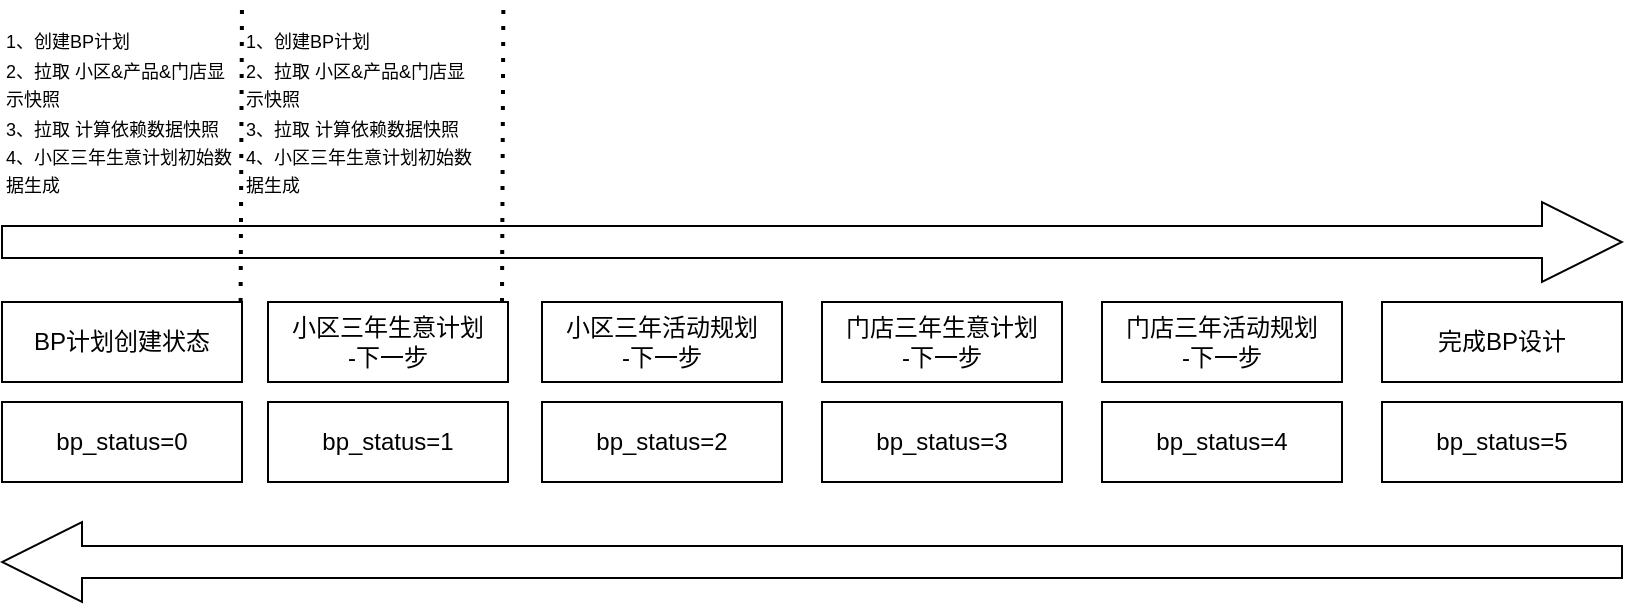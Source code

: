 <mxfile version="24.3.1" type="github">
  <diagram name="第 1 页" id="wog4beCFyBF4nyXjzFM2">
    <mxGraphModel dx="855" dy="512" grid="1" gridSize="10" guides="1" tooltips="1" connect="1" arrows="1" fold="1" page="1" pageScale="1" pageWidth="827" pageHeight="1169" math="0" shadow="0">
      <root>
        <mxCell id="0" />
        <mxCell id="1" parent="0" />
        <mxCell id="o8o4rn5y3WL7oII3MpXX-2" value="BP计划创建状态" style="rounded=0;whiteSpace=wrap;html=1;" vertex="1" parent="1">
          <mxGeometry x="220" y="570" width="120" height="40" as="geometry" />
        </mxCell>
        <mxCell id="o8o4rn5y3WL7oII3MpXX-3" value="" style="html=1;shadow=0;dashed=0;align=center;verticalAlign=middle;shape=mxgraph.arrows2.arrow;dy=0.6;dx=40;notch=0;" vertex="1" parent="1">
          <mxGeometry x="220" y="520" width="810" height="40" as="geometry" />
        </mxCell>
        <mxCell id="o8o4rn5y3WL7oII3MpXX-6" value="小区三年生意计划&lt;br&gt;-下一步" style="rounded=0;whiteSpace=wrap;html=1;" vertex="1" parent="1">
          <mxGeometry x="353" y="570" width="120" height="40" as="geometry" />
        </mxCell>
        <mxCell id="o8o4rn5y3WL7oII3MpXX-7" value="小区三年活动规划&lt;br&gt;-下一步" style="rounded=0;whiteSpace=wrap;html=1;" vertex="1" parent="1">
          <mxGeometry x="490" y="570" width="120" height="40" as="geometry" />
        </mxCell>
        <mxCell id="o8o4rn5y3WL7oII3MpXX-8" value="门店三年生意计划&lt;br&gt;-下一步" style="rounded=0;whiteSpace=wrap;html=1;" vertex="1" parent="1">
          <mxGeometry x="630" y="570" width="120" height="40" as="geometry" />
        </mxCell>
        <mxCell id="o8o4rn5y3WL7oII3MpXX-9" value="门店三年活动规划&lt;br&gt;-下一步" style="rounded=0;whiteSpace=wrap;html=1;" vertex="1" parent="1">
          <mxGeometry x="770" y="570" width="120" height="40" as="geometry" />
        </mxCell>
        <mxCell id="o8o4rn5y3WL7oII3MpXX-10" value="完成BP设计" style="rounded=0;whiteSpace=wrap;html=1;" vertex="1" parent="1">
          <mxGeometry x="910" y="570" width="120" height="40" as="geometry" />
        </mxCell>
        <mxCell id="o8o4rn5y3WL7oII3MpXX-11" value="" style="html=1;shadow=0;dashed=0;align=center;verticalAlign=middle;shape=mxgraph.arrows2.arrow;dy=0.6;dx=40;notch=0;flipH=1;" vertex="1" parent="1">
          <mxGeometry x="220" y="680" width="810" height="40" as="geometry" />
        </mxCell>
        <mxCell id="o8o4rn5y3WL7oII3MpXX-12" value="bp_status=0" style="rounded=0;whiteSpace=wrap;html=1;" vertex="1" parent="1">
          <mxGeometry x="220" y="620" width="120" height="40" as="geometry" />
        </mxCell>
        <mxCell id="o8o4rn5y3WL7oII3MpXX-14" value="bp_status=1" style="rounded=0;whiteSpace=wrap;html=1;" vertex="1" parent="1">
          <mxGeometry x="353" y="620" width="120" height="40" as="geometry" />
        </mxCell>
        <mxCell id="o8o4rn5y3WL7oII3MpXX-15" value="bp_status=2" style="rounded=0;whiteSpace=wrap;html=1;" vertex="1" parent="1">
          <mxGeometry x="490" y="620" width="120" height="40" as="geometry" />
        </mxCell>
        <mxCell id="o8o4rn5y3WL7oII3MpXX-16" value="bp_status=3" style="rounded=0;whiteSpace=wrap;html=1;" vertex="1" parent="1">
          <mxGeometry x="630" y="620" width="120" height="40" as="geometry" />
        </mxCell>
        <mxCell id="o8o4rn5y3WL7oII3MpXX-17" value="bp_status=4" style="rounded=0;whiteSpace=wrap;html=1;" vertex="1" parent="1">
          <mxGeometry x="770" y="620" width="120" height="40" as="geometry" />
        </mxCell>
        <mxCell id="o8o4rn5y3WL7oII3MpXX-18" value="bp_status=5" style="rounded=0;whiteSpace=wrap;html=1;" vertex="1" parent="1">
          <mxGeometry x="910" y="620" width="120" height="40" as="geometry" />
        </mxCell>
        <mxCell id="o8o4rn5y3WL7oII3MpXX-20" value="" style="endArrow=none;dashed=1;html=1;dashPattern=1 3;strokeWidth=2;rounded=0;" edge="1" parent="1">
          <mxGeometry width="50" height="50" relative="1" as="geometry">
            <mxPoint x="339.31" y="570" as="sourcePoint" />
            <mxPoint x="340" y="420" as="targetPoint" />
          </mxGeometry>
        </mxCell>
        <mxCell id="o8o4rn5y3WL7oII3MpXX-22" value="&lt;font style=&quot;font-size: 9px;&quot;&gt;1、创建BP计划&lt;br&gt;2、拉取 小区&amp;amp;产品&amp;amp;门店显示快照&lt;br&gt;3、拉取 计算依赖数据快照&lt;br&gt;4、小区三年生意计划初始数据生成&lt;/font&gt;" style="text;html=1;align=left;verticalAlign=middle;whiteSpace=wrap;rounded=0;" vertex="1" parent="1">
          <mxGeometry x="220" y="420" width="120" height="110" as="geometry" />
        </mxCell>
        <mxCell id="o8o4rn5y3WL7oII3MpXX-24" value="" style="endArrow=none;dashed=1;html=1;dashPattern=1 3;strokeWidth=2;rounded=0;" edge="1" parent="1">
          <mxGeometry width="50" height="50" relative="1" as="geometry">
            <mxPoint x="470" y="570" as="sourcePoint" />
            <mxPoint x="470.69" y="420" as="targetPoint" />
          </mxGeometry>
        </mxCell>
        <mxCell id="o8o4rn5y3WL7oII3MpXX-27" value="&lt;font style=&quot;font-size: 9px;&quot;&gt;1、创建BP计划&lt;br&gt;2、拉取 小区&amp;amp;产品&amp;amp;门店显示快照&lt;br&gt;3、拉取 计算依赖数据快照&lt;br&gt;4、小区三年生意计划初始数据生成&lt;/font&gt;" style="text;html=1;align=left;verticalAlign=middle;whiteSpace=wrap;rounded=0;" vertex="1" parent="1">
          <mxGeometry x="340" y="420" width="120" height="110" as="geometry" />
        </mxCell>
      </root>
    </mxGraphModel>
  </diagram>
</mxfile>
